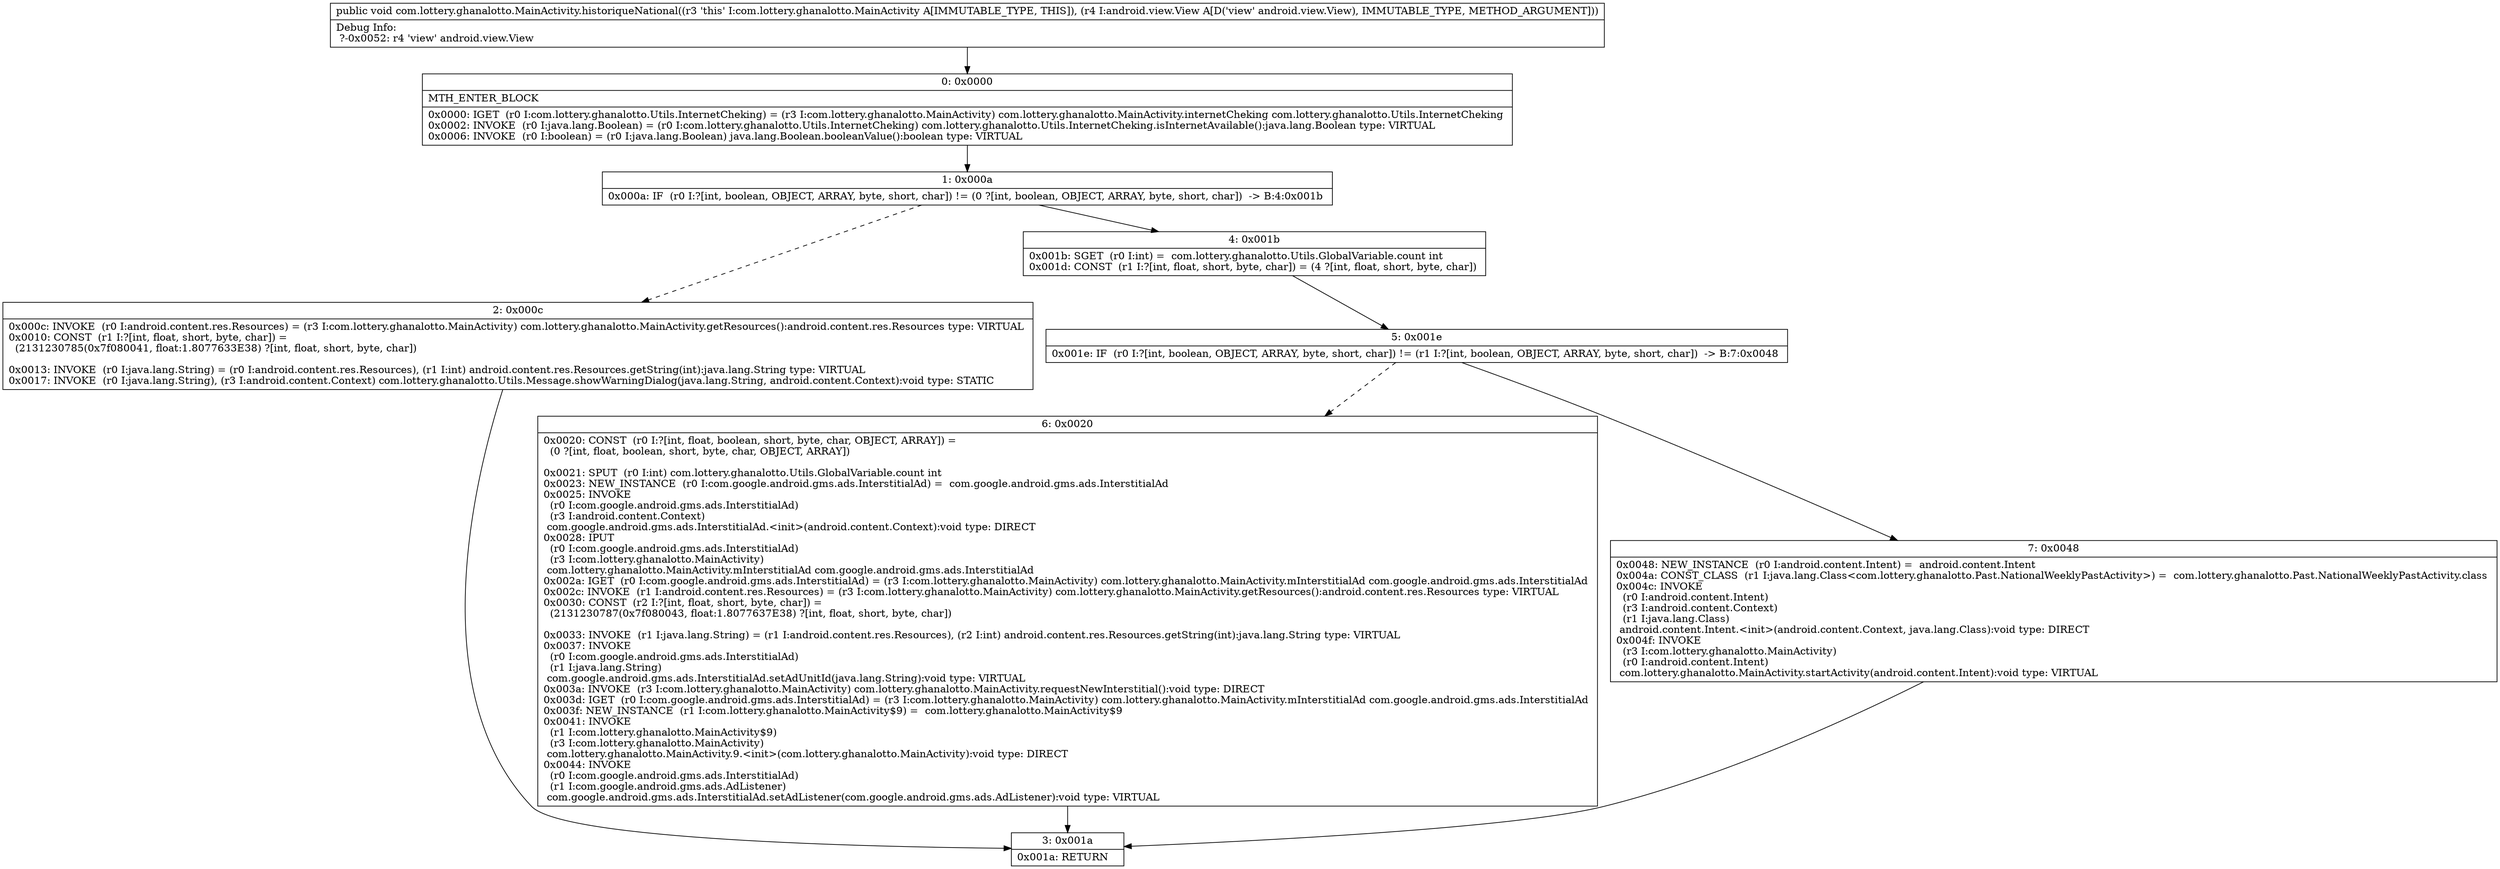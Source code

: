 digraph "CFG forcom.lottery.ghanalotto.MainActivity.historiqueNational(Landroid\/view\/View;)V" {
Node_0 [shape=record,label="{0\:\ 0x0000|MTH_ENTER_BLOCK\l|0x0000: IGET  (r0 I:com.lottery.ghanalotto.Utils.InternetCheking) = (r3 I:com.lottery.ghanalotto.MainActivity) com.lottery.ghanalotto.MainActivity.internetCheking com.lottery.ghanalotto.Utils.InternetCheking \l0x0002: INVOKE  (r0 I:java.lang.Boolean) = (r0 I:com.lottery.ghanalotto.Utils.InternetCheking) com.lottery.ghanalotto.Utils.InternetCheking.isInternetAvailable():java.lang.Boolean type: VIRTUAL \l0x0006: INVOKE  (r0 I:boolean) = (r0 I:java.lang.Boolean) java.lang.Boolean.booleanValue():boolean type: VIRTUAL \l}"];
Node_1 [shape=record,label="{1\:\ 0x000a|0x000a: IF  (r0 I:?[int, boolean, OBJECT, ARRAY, byte, short, char]) != (0 ?[int, boolean, OBJECT, ARRAY, byte, short, char])  \-\> B:4:0x001b \l}"];
Node_2 [shape=record,label="{2\:\ 0x000c|0x000c: INVOKE  (r0 I:android.content.res.Resources) = (r3 I:com.lottery.ghanalotto.MainActivity) com.lottery.ghanalotto.MainActivity.getResources():android.content.res.Resources type: VIRTUAL \l0x0010: CONST  (r1 I:?[int, float, short, byte, char]) = \l  (2131230785(0x7f080041, float:1.8077633E38) ?[int, float, short, byte, char])\l \l0x0013: INVOKE  (r0 I:java.lang.String) = (r0 I:android.content.res.Resources), (r1 I:int) android.content.res.Resources.getString(int):java.lang.String type: VIRTUAL \l0x0017: INVOKE  (r0 I:java.lang.String), (r3 I:android.content.Context) com.lottery.ghanalotto.Utils.Message.showWarningDialog(java.lang.String, android.content.Context):void type: STATIC \l}"];
Node_3 [shape=record,label="{3\:\ 0x001a|0x001a: RETURN   \l}"];
Node_4 [shape=record,label="{4\:\ 0x001b|0x001b: SGET  (r0 I:int) =  com.lottery.ghanalotto.Utils.GlobalVariable.count int \l0x001d: CONST  (r1 I:?[int, float, short, byte, char]) = (4 ?[int, float, short, byte, char]) \l}"];
Node_5 [shape=record,label="{5\:\ 0x001e|0x001e: IF  (r0 I:?[int, boolean, OBJECT, ARRAY, byte, short, char]) != (r1 I:?[int, boolean, OBJECT, ARRAY, byte, short, char])  \-\> B:7:0x0048 \l}"];
Node_6 [shape=record,label="{6\:\ 0x0020|0x0020: CONST  (r0 I:?[int, float, boolean, short, byte, char, OBJECT, ARRAY]) = \l  (0 ?[int, float, boolean, short, byte, char, OBJECT, ARRAY])\l \l0x0021: SPUT  (r0 I:int) com.lottery.ghanalotto.Utils.GlobalVariable.count int \l0x0023: NEW_INSTANCE  (r0 I:com.google.android.gms.ads.InterstitialAd) =  com.google.android.gms.ads.InterstitialAd \l0x0025: INVOKE  \l  (r0 I:com.google.android.gms.ads.InterstitialAd)\l  (r3 I:android.content.Context)\l com.google.android.gms.ads.InterstitialAd.\<init\>(android.content.Context):void type: DIRECT \l0x0028: IPUT  \l  (r0 I:com.google.android.gms.ads.InterstitialAd)\l  (r3 I:com.lottery.ghanalotto.MainActivity)\l com.lottery.ghanalotto.MainActivity.mInterstitialAd com.google.android.gms.ads.InterstitialAd \l0x002a: IGET  (r0 I:com.google.android.gms.ads.InterstitialAd) = (r3 I:com.lottery.ghanalotto.MainActivity) com.lottery.ghanalotto.MainActivity.mInterstitialAd com.google.android.gms.ads.InterstitialAd \l0x002c: INVOKE  (r1 I:android.content.res.Resources) = (r3 I:com.lottery.ghanalotto.MainActivity) com.lottery.ghanalotto.MainActivity.getResources():android.content.res.Resources type: VIRTUAL \l0x0030: CONST  (r2 I:?[int, float, short, byte, char]) = \l  (2131230787(0x7f080043, float:1.8077637E38) ?[int, float, short, byte, char])\l \l0x0033: INVOKE  (r1 I:java.lang.String) = (r1 I:android.content.res.Resources), (r2 I:int) android.content.res.Resources.getString(int):java.lang.String type: VIRTUAL \l0x0037: INVOKE  \l  (r0 I:com.google.android.gms.ads.InterstitialAd)\l  (r1 I:java.lang.String)\l com.google.android.gms.ads.InterstitialAd.setAdUnitId(java.lang.String):void type: VIRTUAL \l0x003a: INVOKE  (r3 I:com.lottery.ghanalotto.MainActivity) com.lottery.ghanalotto.MainActivity.requestNewInterstitial():void type: DIRECT \l0x003d: IGET  (r0 I:com.google.android.gms.ads.InterstitialAd) = (r3 I:com.lottery.ghanalotto.MainActivity) com.lottery.ghanalotto.MainActivity.mInterstitialAd com.google.android.gms.ads.InterstitialAd \l0x003f: NEW_INSTANCE  (r1 I:com.lottery.ghanalotto.MainActivity$9) =  com.lottery.ghanalotto.MainActivity$9 \l0x0041: INVOKE  \l  (r1 I:com.lottery.ghanalotto.MainActivity$9)\l  (r3 I:com.lottery.ghanalotto.MainActivity)\l com.lottery.ghanalotto.MainActivity.9.\<init\>(com.lottery.ghanalotto.MainActivity):void type: DIRECT \l0x0044: INVOKE  \l  (r0 I:com.google.android.gms.ads.InterstitialAd)\l  (r1 I:com.google.android.gms.ads.AdListener)\l com.google.android.gms.ads.InterstitialAd.setAdListener(com.google.android.gms.ads.AdListener):void type: VIRTUAL \l}"];
Node_7 [shape=record,label="{7\:\ 0x0048|0x0048: NEW_INSTANCE  (r0 I:android.content.Intent) =  android.content.Intent \l0x004a: CONST_CLASS  (r1 I:java.lang.Class\<com.lottery.ghanalotto.Past.NationalWeeklyPastActivity\>) =  com.lottery.ghanalotto.Past.NationalWeeklyPastActivity.class \l0x004c: INVOKE  \l  (r0 I:android.content.Intent)\l  (r3 I:android.content.Context)\l  (r1 I:java.lang.Class)\l android.content.Intent.\<init\>(android.content.Context, java.lang.Class):void type: DIRECT \l0x004f: INVOKE  \l  (r3 I:com.lottery.ghanalotto.MainActivity)\l  (r0 I:android.content.Intent)\l com.lottery.ghanalotto.MainActivity.startActivity(android.content.Intent):void type: VIRTUAL \l}"];
MethodNode[shape=record,label="{public void com.lottery.ghanalotto.MainActivity.historiqueNational((r3 'this' I:com.lottery.ghanalotto.MainActivity A[IMMUTABLE_TYPE, THIS]), (r4 I:android.view.View A[D('view' android.view.View), IMMUTABLE_TYPE, METHOD_ARGUMENT]))  | Debug Info:\l  ?\-0x0052: r4 'view' android.view.View\l}"];
MethodNode -> Node_0;
Node_0 -> Node_1;
Node_1 -> Node_2[style=dashed];
Node_1 -> Node_4;
Node_2 -> Node_3;
Node_4 -> Node_5;
Node_5 -> Node_6[style=dashed];
Node_5 -> Node_7;
Node_6 -> Node_3;
Node_7 -> Node_3;
}

